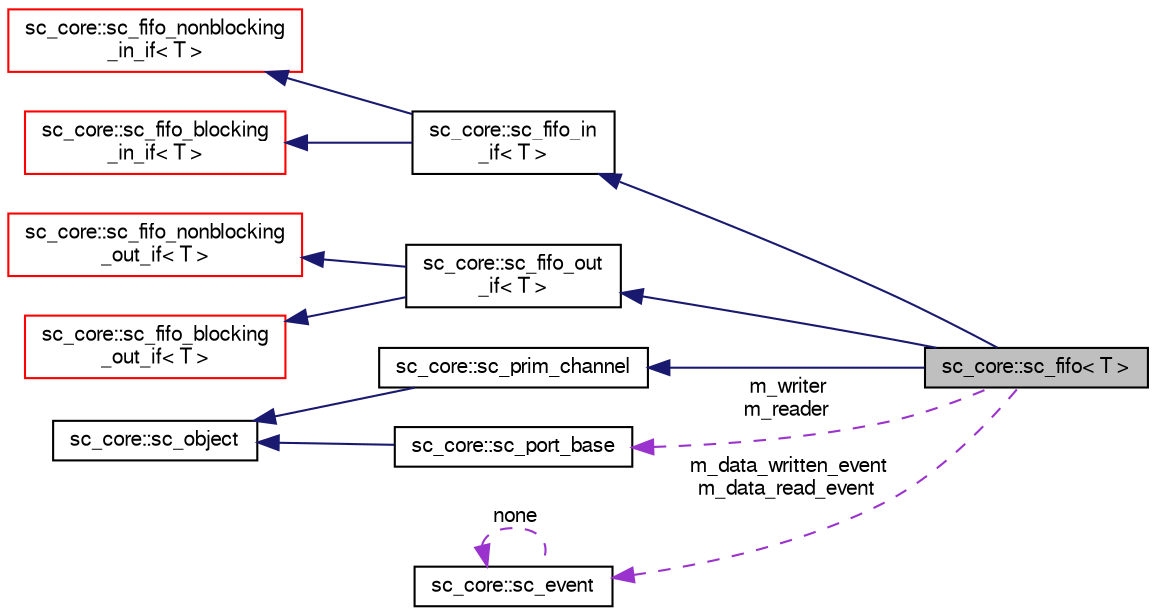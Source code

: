 digraph "sc_core::sc_fifo&lt; T &gt;"
{
  edge [fontname="FreeSans",fontsize="10",labelfontname="FreeSans",labelfontsize="10"];
  node [fontname="FreeSans",fontsize="10",shape=record];
  rankdir="LR";
  Node10 [label="sc_core::sc_fifo\< T \>",height=0.2,width=0.4,color="black", fillcolor="grey75", style="filled", fontcolor="black"];
  Node11 -> Node10 [dir="back",color="midnightblue",fontsize="10",style="solid",fontname="FreeSans"];
  Node11 [label="sc_core::sc_fifo_in\l_if\< T \>",height=0.2,width=0.4,color="black", fillcolor="white", style="filled",URL="$a01164.html"];
  Node12 -> Node11 [dir="back",color="midnightblue",fontsize="10",style="solid",fontname="FreeSans"];
  Node12 [label="sc_core::sc_fifo_nonblocking\l_in_if\< T \>",height=0.2,width=0.4,color="red", fillcolor="white", style="filled",URL="$a01156.html"];
  Node14 -> Node11 [dir="back",color="midnightblue",fontsize="10",style="solid",fontname="FreeSans"];
  Node14 [label="sc_core::sc_fifo_blocking\l_in_if\< T \>",height=0.2,width=0.4,color="red", fillcolor="white", style="filled",URL="$a01160.html"];
  Node15 -> Node10 [dir="back",color="midnightblue",fontsize="10",style="solid",fontname="FreeSans"];
  Node15 [label="sc_core::sc_fifo_out\l_if\< T \>",height=0.2,width=0.4,color="black", fillcolor="white", style="filled",URL="$a01176.html"];
  Node16 -> Node15 [dir="back",color="midnightblue",fontsize="10",style="solid",fontname="FreeSans"];
  Node16 [label="sc_core::sc_fifo_nonblocking\l_out_if\< T \>",height=0.2,width=0.4,color="red", fillcolor="white", style="filled",URL="$a01168.html"];
  Node17 -> Node15 [dir="back",color="midnightblue",fontsize="10",style="solid",fontname="FreeSans"];
  Node17 [label="sc_core::sc_fifo_blocking\l_out_if\< T \>",height=0.2,width=0.4,color="red", fillcolor="white", style="filled",URL="$a01172.html"];
  Node18 -> Node10 [dir="back",color="midnightblue",fontsize="10",style="solid",fontname="FreeSans"];
  Node18 [label="sc_core::sc_prim_channel",height=0.2,width=0.4,color="black", fillcolor="white", style="filled",URL="$a01228.html"];
  Node19 -> Node18 [dir="back",color="midnightblue",fontsize="10",style="solid",fontname="FreeSans"];
  Node19 [label="sc_core::sc_object",height=0.2,width=0.4,color="black", fillcolor="white", style="filled",URL="$a01884.html"];
  Node20 -> Node10 [dir="back",color="darkorchid3",fontsize="10",style="dashed",label=" m_data_written_event\nm_data_read_event" ,fontname="FreeSans"];
  Node20 [label="sc_core::sc_event",height=0.2,width=0.4,color="black", fillcolor="white", style="filled",URL="$a01828.html"];
  Node20 -> Node20 [dir="back",color="darkorchid3",fontsize="10",style="dashed",label=" none" ,fontname="FreeSans"];
  Node21 -> Node10 [dir="back",color="darkorchid3",fontsize="10",style="dashed",label=" m_writer\nm_reader" ,fontname="FreeSans"];
  Node21 [label="sc_core::sc_port_base",height=0.2,width=0.4,color="black", fillcolor="white", style="filled",URL="$a01212.html"];
  Node19 -> Node21 [dir="back",color="midnightblue",fontsize="10",style="solid",fontname="FreeSans"];
}
